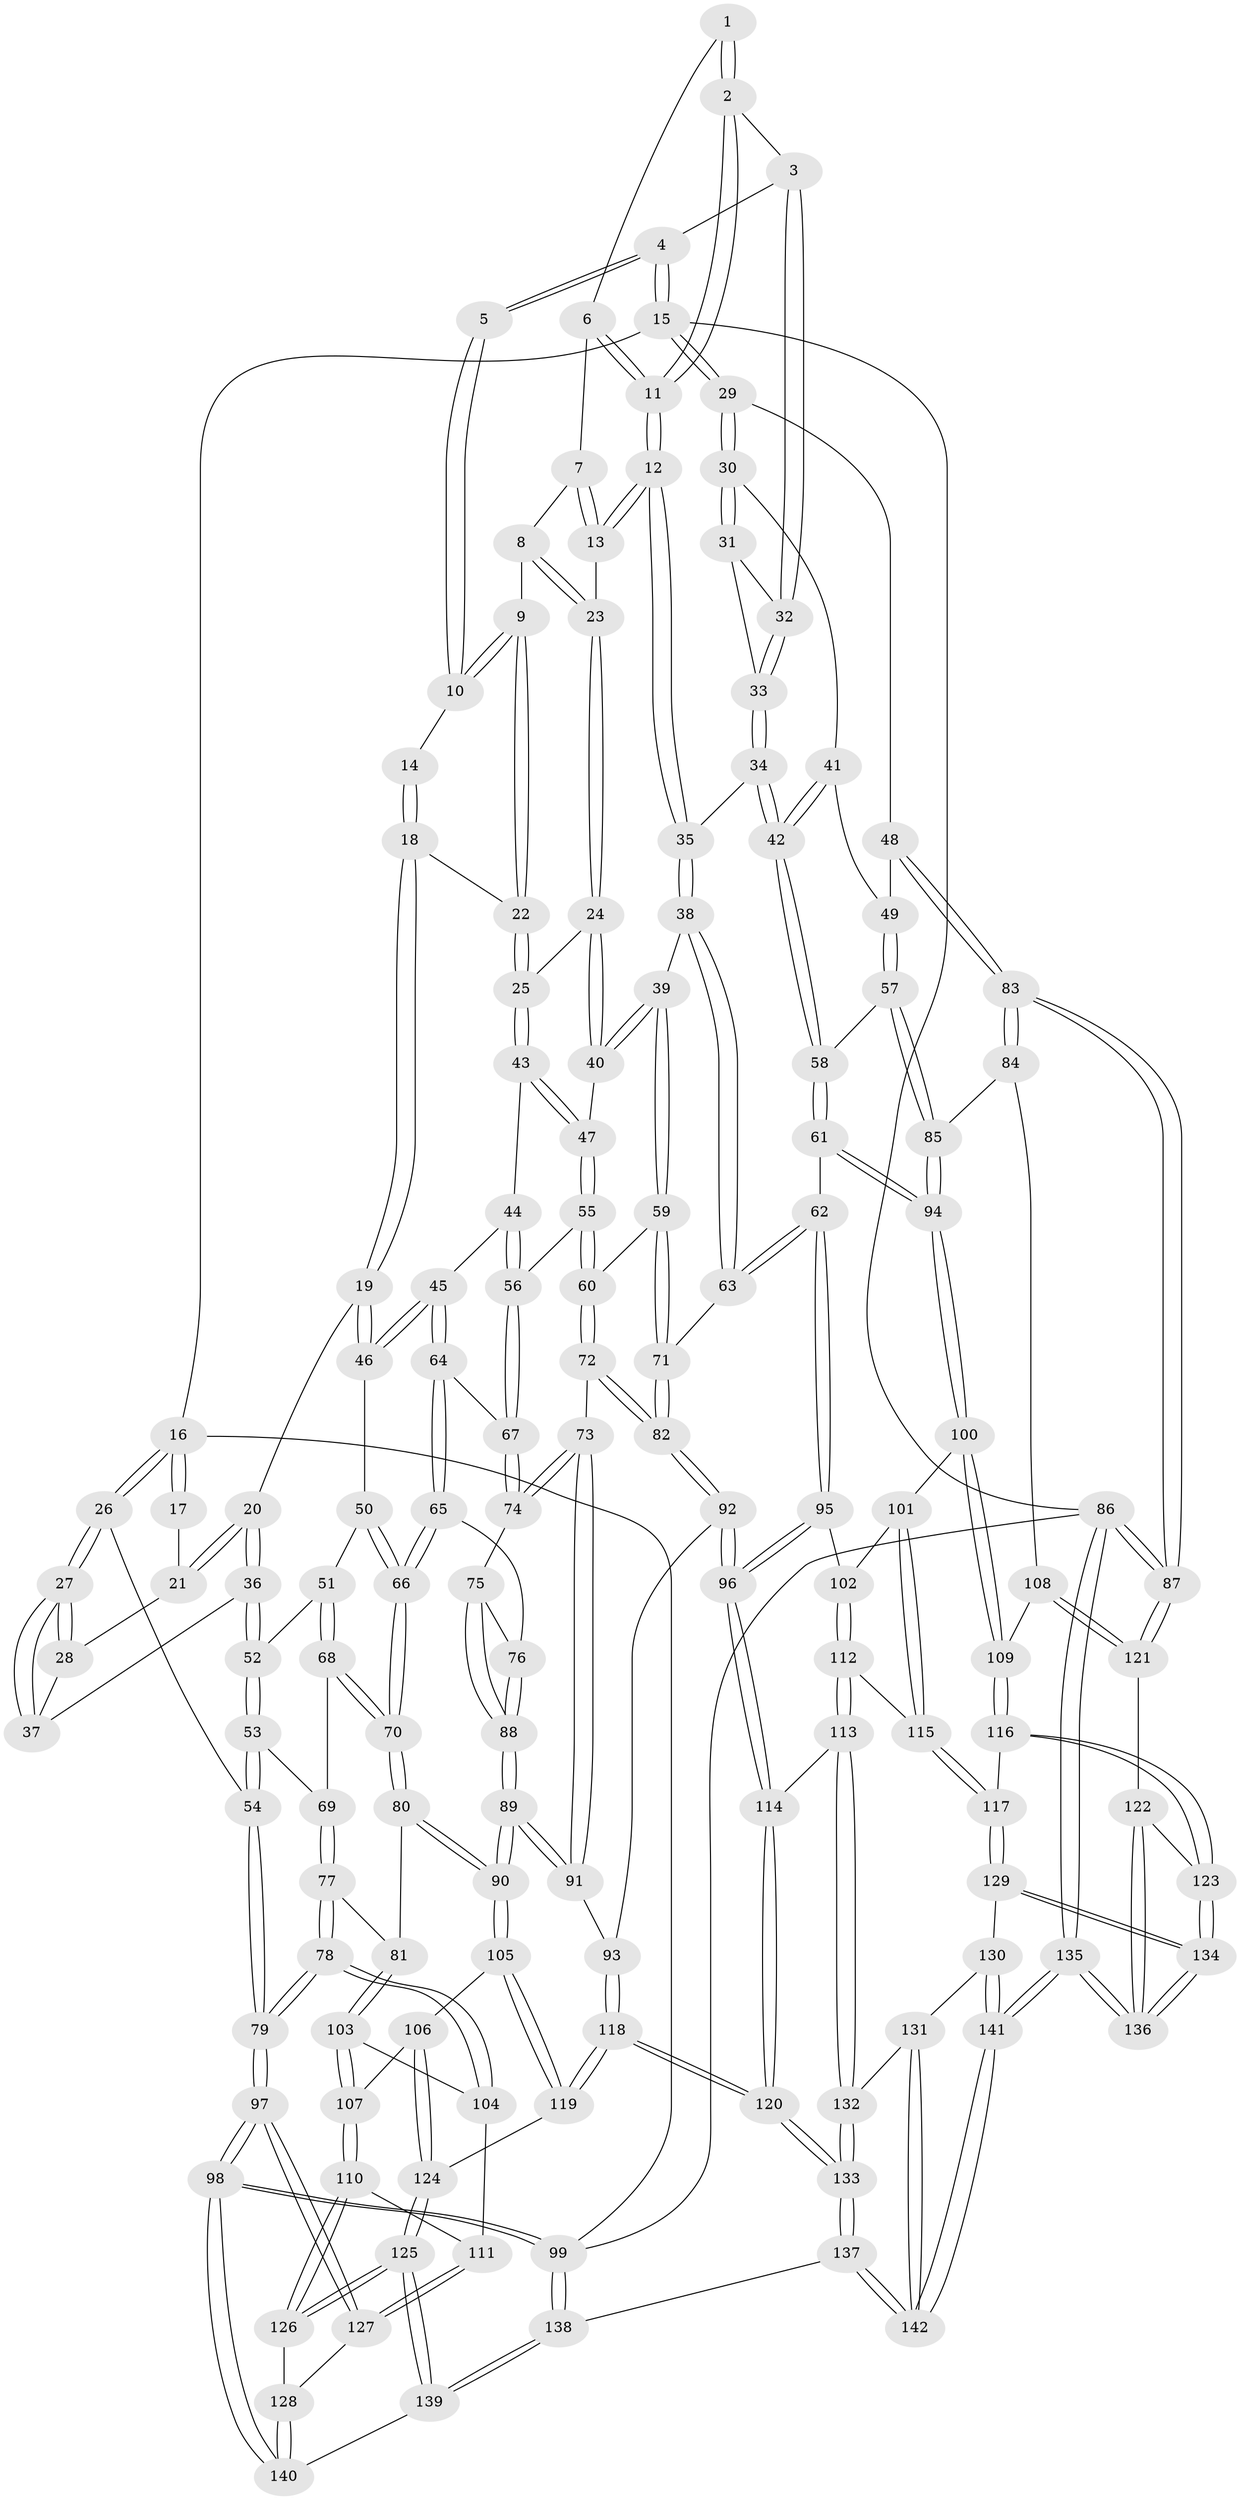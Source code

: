 // coarse degree distribution, {3: 0.14942528735632185, 4: 0.4482758620689655, 5: 0.3563218390804598, 7: 0.022988505747126436, 2: 0.011494252873563218, 6: 0.011494252873563218}
// Generated by graph-tools (version 1.1) at 2025/24/03/03/25 07:24:35]
// undirected, 142 vertices, 352 edges
graph export_dot {
graph [start="1"]
  node [color=gray90,style=filled];
  1 [pos="+0.644918512243959+0.029814153975541078"];
  2 [pos="+0.7271282324343281+0.07588855416450606"];
  3 [pos="+0.7684046628090352+0.046413319210226296"];
  4 [pos="+0.9460097541022792+0"];
  5 [pos="+0.5842431017327727+0"];
  6 [pos="+0.6246742516710997+0.05732764603093528"];
  7 [pos="+0.5811554803272161+0.05252516399420163"];
  8 [pos="+0.4479223953104079+0"];
  9 [pos="+0.4465820885232551+0"];
  10 [pos="+0.4205381307164518+0"];
  11 [pos="+0.7010398453912988+0.09988493325899966"];
  12 [pos="+0.6559854924125966+0.17825507093180828"];
  13 [pos="+0.6120276166319534+0.13058080254158258"];
  14 [pos="+0.40134757058917775+0"];
  15 [pos="+1+0"];
  16 [pos="+0+0"];
  17 [pos="+0.19387670594024153+0"];
  18 [pos="+0.2605882900510508+0.1884045248327097"];
  19 [pos="+0.22129788443062964+0.18679167413156592"];
  20 [pos="+0.20102486343331805+0.17821921788592623"];
  21 [pos="+0.15533478693586977+0.0020564907855001474"];
  22 [pos="+0.28132563201810024+0.1926640696368636"];
  23 [pos="+0.46276914105582595+0.10431870180933289"];
  24 [pos="+0.45781530731387293+0.1769120229170044"];
  25 [pos="+0.28995845910263557+0.19701184180897754"];
  26 [pos="+0+0.20429028723075748"];
  27 [pos="+0+0.19644831150118283"];
  28 [pos="+0.030115752940066583+0.10430845891257107"];
  29 [pos="+1+0"];
  30 [pos="+0.867448251431196+0.1848737621228382"];
  31 [pos="+0.8559356514347041+0.17904080696144956"];
  32 [pos="+0.790301074378828+0.09459079781315292"];
  33 [pos="+0.7546841121091569+0.20852891188488584"];
  34 [pos="+0.6776970150958347+0.2639799146727661"];
  35 [pos="+0.6488605310455123+0.25359866553806015"];
  36 [pos="+0.14335183526426254+0.21457152005886"];
  37 [pos="+0.1073004837845137+0.20070560991166048"];
  38 [pos="+0.5953810240470825+0.2752854902897809"];
  39 [pos="+0.5460028636878939+0.27381371006235156"];
  40 [pos="+0.4961119792060555+0.24369006358701364"];
  41 [pos="+0.8639743906158192+0.23385846190433057"];
  42 [pos="+0.7829347585878824+0.34864949578571036"];
  43 [pos="+0.3200470619215793+0.26701016311553694"];
  44 [pos="+0.31973438756708167+0.28378274593757713"];
  45 [pos="+0.2501295856083913+0.3445915301557943"];
  46 [pos="+0.23461014775122505+0.3357817375010525"];
  47 [pos="+0.4372819635975398+0.28073058522533545"];
  48 [pos="+1+0"];
  49 [pos="+0.9497520544032612+0.28840085301236623"];
  50 [pos="+0.19240874137097982+0.3488383981820898"];
  51 [pos="+0.12217434864497599+0.33687338832099367"];
  52 [pos="+0.1096575653097038+0.287159104383649"];
  53 [pos="+0+0.2828608288897296"];
  54 [pos="+0+0.23404556682637775"];
  55 [pos="+0.3726577239613901+0.3585153611502456"];
  56 [pos="+0.36213142205695265+0.36102817881833044"];
  57 [pos="+0.9070184333151075+0.4063740590538962"];
  58 [pos="+0.801543265381259+0.38858045206742114"];
  59 [pos="+0.49188137287953304+0.3907001734816658"];
  60 [pos="+0.4612337036495943+0.4132880670214232"];
  61 [pos="+0.7376070762495406+0.4895472110982208"];
  62 [pos="+0.649004024403163+0.4880478931732239"];
  63 [pos="+0.6198395830876657+0.4576711869529492"];
  64 [pos="+0.284052893417285+0.39290926488071926"];
  65 [pos="+0.2529628467862264+0.44533035413007527"];
  66 [pos="+0.2022247194665151+0.47547075291886093"];
  67 [pos="+0.33758290757014764+0.38650910174848385"];
  68 [pos="+0.09679764044527588+0.3946090598124267"];
  69 [pos="+0.08280311670670332+0.39905447482293216"];
  70 [pos="+0.1854556770640983+0.49240502627516597"];
  71 [pos="+0.55887708207474+0.4558951431263483"];
  72 [pos="+0.45533079276058785+0.4316526016386475"];
  73 [pos="+0.39195433700655496+0.4690472612814693"];
  74 [pos="+0.3696916746635956+0.464159137521547"];
  75 [pos="+0.3652707700014123+0.46782667623944757"];
  76 [pos="+0.2844064988240658+0.4654953045502668"];
  77 [pos="+0+0.4767053651698742"];
  78 [pos="+0+0.5110219905323035"];
  79 [pos="+0+0.5112664791075548"];
  80 [pos="+0.18083465272524502+0.5211368526473292"];
  81 [pos="+0.1250136982571963+0.5531479292240145"];
  82 [pos="+0.4945415193676695+0.5129588842129309"];
  83 [pos="+1+0.5271304532941857"];
  84 [pos="+1+0.4898457109148286"];
  85 [pos="+0.9907976869495957+0.4695525548568059"];
  86 [pos="+1+1"];
  87 [pos="+1+0.7872856336132692"];
  88 [pos="+0.32558760242937484+0.5336014487485237"];
  89 [pos="+0.313157499983665+0.6118444676654722"];
  90 [pos="+0.2959917574666605+0.6214329706526932"];
  91 [pos="+0.4462292659782239+0.5992166723508535"];
  92 [pos="+0.4847571464602999+0.6020123007286564"];
  93 [pos="+0.45919342511928635+0.602264536284607"];
  94 [pos="+0.7644941598556921+0.561139302251118"];
  95 [pos="+0.5750700849298421+0.5902245349233123"];
  96 [pos="+0.5076389393460902+0.6142449624459376"];
  97 [pos="+0+0.7377276067444114"];
  98 [pos="+0+1"];
  99 [pos="+0+1"];
  100 [pos="+0.769473369646377+0.5815028867905754"];
  101 [pos="+0.6588800708109714+0.635200006733495"];
  102 [pos="+0.5979602459955685+0.6033512539012083"];
  103 [pos="+0.11111853430680771+0.5821311905040628"];
  104 [pos="+0.08046308711249708+0.6071864050584992"];
  105 [pos="+0.2918937917644181+0.634504630954805"];
  106 [pos="+0.2060851009363009+0.6846504355175429"];
  107 [pos="+0.17542625029148257+0.6890550744709852"];
  108 [pos="+0.8159246320265418+0.6290180303923272"];
  109 [pos="+0.8065967249271275+0.6275625007601904"];
  110 [pos="+0.11560006398528488+0.7404078901493254"];
  111 [pos="+0.0470190617793442+0.6988468018398877"];
  112 [pos="+0.6396600811530114+0.7536682266814744"];
  113 [pos="+0.6161440091917035+0.7575549670037123"];
  114 [pos="+0.52305328508838+0.6755832068946523"];
  115 [pos="+0.6678857712740778+0.7499090925702673"];
  116 [pos="+0.7362623480362174+0.7558594940719807"];
  117 [pos="+0.6915647014335227+0.7581508295519978"];
  118 [pos="+0.36770177947011545+0.8171568253442983"];
  119 [pos="+0.34124549552307143+0.7962330194270179"];
  120 [pos="+0.4106702912417838+0.869824316856534"];
  121 [pos="+0.9733007248021553+0.7539341327526885"];
  122 [pos="+0.8968194104832536+0.7870183117758967"];
  123 [pos="+0.7899640526090577+0.8100507376118794"];
  124 [pos="+0.2315485681933877+0.8046638989057843"];
  125 [pos="+0.1460689703111411+0.8461674075582666"];
  126 [pos="+0.13441838528650474+0.8283882045579333"];
  127 [pos="+0+0.7448055584505925"];
  128 [pos="+0+0.804372104733304"];
  129 [pos="+0.6749377894909905+0.8617802127282461"];
  130 [pos="+0.6529164679141874+0.8873464513796488"];
  131 [pos="+0.5657770926165879+0.8592070026519354"];
  132 [pos="+0.5551997820647687+0.8498632863722082"];
  133 [pos="+0.4113874797209449+0.871777287700247"];
  134 [pos="+0.7837493752159013+0.8941539780115096"];
  135 [pos="+0.8399479828014502+1"];
  136 [pos="+0.8181329370935685+1"];
  137 [pos="+0.3488704464827247+1"];
  138 [pos="+0.2549354619495273+1"];
  139 [pos="+0.13919352702569443+0.9361544609515333"];
  140 [pos="+0.07478345288226443+0.9248929602631454"];
  141 [pos="+0.7733093107330533+1"];
  142 [pos="+0.6727674545845539+1"];
  1 -- 2;
  1 -- 2;
  1 -- 6;
  2 -- 3;
  2 -- 11;
  2 -- 11;
  3 -- 4;
  3 -- 32;
  3 -- 32;
  4 -- 5;
  4 -- 5;
  4 -- 15;
  4 -- 15;
  5 -- 10;
  5 -- 10;
  6 -- 7;
  6 -- 11;
  6 -- 11;
  7 -- 8;
  7 -- 13;
  7 -- 13;
  8 -- 9;
  8 -- 23;
  8 -- 23;
  9 -- 10;
  9 -- 10;
  9 -- 22;
  9 -- 22;
  10 -- 14;
  11 -- 12;
  11 -- 12;
  12 -- 13;
  12 -- 13;
  12 -- 35;
  12 -- 35;
  13 -- 23;
  14 -- 18;
  14 -- 18;
  15 -- 16;
  15 -- 29;
  15 -- 29;
  15 -- 86;
  16 -- 17;
  16 -- 17;
  16 -- 26;
  16 -- 26;
  16 -- 99;
  17 -- 21;
  18 -- 19;
  18 -- 19;
  18 -- 22;
  19 -- 20;
  19 -- 46;
  19 -- 46;
  20 -- 21;
  20 -- 21;
  20 -- 36;
  20 -- 36;
  21 -- 28;
  22 -- 25;
  22 -- 25;
  23 -- 24;
  23 -- 24;
  24 -- 25;
  24 -- 40;
  24 -- 40;
  25 -- 43;
  25 -- 43;
  26 -- 27;
  26 -- 27;
  26 -- 54;
  27 -- 28;
  27 -- 28;
  27 -- 37;
  27 -- 37;
  28 -- 37;
  29 -- 30;
  29 -- 30;
  29 -- 48;
  30 -- 31;
  30 -- 31;
  30 -- 41;
  31 -- 32;
  31 -- 33;
  32 -- 33;
  32 -- 33;
  33 -- 34;
  33 -- 34;
  34 -- 35;
  34 -- 42;
  34 -- 42;
  35 -- 38;
  35 -- 38;
  36 -- 37;
  36 -- 52;
  36 -- 52;
  38 -- 39;
  38 -- 63;
  38 -- 63;
  39 -- 40;
  39 -- 40;
  39 -- 59;
  39 -- 59;
  40 -- 47;
  41 -- 42;
  41 -- 42;
  41 -- 49;
  42 -- 58;
  42 -- 58;
  43 -- 44;
  43 -- 47;
  43 -- 47;
  44 -- 45;
  44 -- 56;
  44 -- 56;
  45 -- 46;
  45 -- 46;
  45 -- 64;
  45 -- 64;
  46 -- 50;
  47 -- 55;
  47 -- 55;
  48 -- 49;
  48 -- 83;
  48 -- 83;
  49 -- 57;
  49 -- 57;
  50 -- 51;
  50 -- 66;
  50 -- 66;
  51 -- 52;
  51 -- 68;
  51 -- 68;
  52 -- 53;
  52 -- 53;
  53 -- 54;
  53 -- 54;
  53 -- 69;
  54 -- 79;
  54 -- 79;
  55 -- 56;
  55 -- 60;
  55 -- 60;
  56 -- 67;
  56 -- 67;
  57 -- 58;
  57 -- 85;
  57 -- 85;
  58 -- 61;
  58 -- 61;
  59 -- 60;
  59 -- 71;
  59 -- 71;
  60 -- 72;
  60 -- 72;
  61 -- 62;
  61 -- 94;
  61 -- 94;
  62 -- 63;
  62 -- 63;
  62 -- 95;
  62 -- 95;
  63 -- 71;
  64 -- 65;
  64 -- 65;
  64 -- 67;
  65 -- 66;
  65 -- 66;
  65 -- 76;
  66 -- 70;
  66 -- 70;
  67 -- 74;
  67 -- 74;
  68 -- 69;
  68 -- 70;
  68 -- 70;
  69 -- 77;
  69 -- 77;
  70 -- 80;
  70 -- 80;
  71 -- 82;
  71 -- 82;
  72 -- 73;
  72 -- 82;
  72 -- 82;
  73 -- 74;
  73 -- 74;
  73 -- 91;
  73 -- 91;
  74 -- 75;
  75 -- 76;
  75 -- 88;
  75 -- 88;
  76 -- 88;
  76 -- 88;
  77 -- 78;
  77 -- 78;
  77 -- 81;
  78 -- 79;
  78 -- 79;
  78 -- 104;
  78 -- 104;
  79 -- 97;
  79 -- 97;
  80 -- 81;
  80 -- 90;
  80 -- 90;
  81 -- 103;
  81 -- 103;
  82 -- 92;
  82 -- 92;
  83 -- 84;
  83 -- 84;
  83 -- 87;
  83 -- 87;
  84 -- 85;
  84 -- 108;
  85 -- 94;
  85 -- 94;
  86 -- 87;
  86 -- 87;
  86 -- 135;
  86 -- 135;
  86 -- 99;
  87 -- 121;
  87 -- 121;
  88 -- 89;
  88 -- 89;
  89 -- 90;
  89 -- 90;
  89 -- 91;
  89 -- 91;
  90 -- 105;
  90 -- 105;
  91 -- 93;
  92 -- 93;
  92 -- 96;
  92 -- 96;
  93 -- 118;
  93 -- 118;
  94 -- 100;
  94 -- 100;
  95 -- 96;
  95 -- 96;
  95 -- 102;
  96 -- 114;
  96 -- 114;
  97 -- 98;
  97 -- 98;
  97 -- 127;
  97 -- 127;
  98 -- 99;
  98 -- 99;
  98 -- 140;
  98 -- 140;
  99 -- 138;
  99 -- 138;
  100 -- 101;
  100 -- 109;
  100 -- 109;
  101 -- 102;
  101 -- 115;
  101 -- 115;
  102 -- 112;
  102 -- 112;
  103 -- 104;
  103 -- 107;
  103 -- 107;
  104 -- 111;
  105 -- 106;
  105 -- 119;
  105 -- 119;
  106 -- 107;
  106 -- 124;
  106 -- 124;
  107 -- 110;
  107 -- 110;
  108 -- 109;
  108 -- 121;
  108 -- 121;
  109 -- 116;
  109 -- 116;
  110 -- 111;
  110 -- 126;
  110 -- 126;
  111 -- 127;
  111 -- 127;
  112 -- 113;
  112 -- 113;
  112 -- 115;
  113 -- 114;
  113 -- 132;
  113 -- 132;
  114 -- 120;
  114 -- 120;
  115 -- 117;
  115 -- 117;
  116 -- 117;
  116 -- 123;
  116 -- 123;
  117 -- 129;
  117 -- 129;
  118 -- 119;
  118 -- 119;
  118 -- 120;
  118 -- 120;
  119 -- 124;
  120 -- 133;
  120 -- 133;
  121 -- 122;
  122 -- 123;
  122 -- 136;
  122 -- 136;
  123 -- 134;
  123 -- 134;
  124 -- 125;
  124 -- 125;
  125 -- 126;
  125 -- 126;
  125 -- 139;
  125 -- 139;
  126 -- 128;
  127 -- 128;
  128 -- 140;
  128 -- 140;
  129 -- 130;
  129 -- 134;
  129 -- 134;
  130 -- 131;
  130 -- 141;
  130 -- 141;
  131 -- 132;
  131 -- 142;
  131 -- 142;
  132 -- 133;
  132 -- 133;
  133 -- 137;
  133 -- 137;
  134 -- 136;
  134 -- 136;
  135 -- 136;
  135 -- 136;
  135 -- 141;
  135 -- 141;
  137 -- 138;
  137 -- 142;
  137 -- 142;
  138 -- 139;
  138 -- 139;
  139 -- 140;
  141 -- 142;
  141 -- 142;
}
